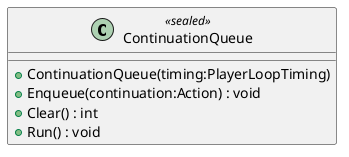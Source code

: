 @startuml
class ContinuationQueue <<sealed>> {
    + ContinuationQueue(timing:PlayerLoopTiming)
    + Enqueue(continuation:Action) : void
    + Clear() : int
    + Run() : void
}
@enduml
